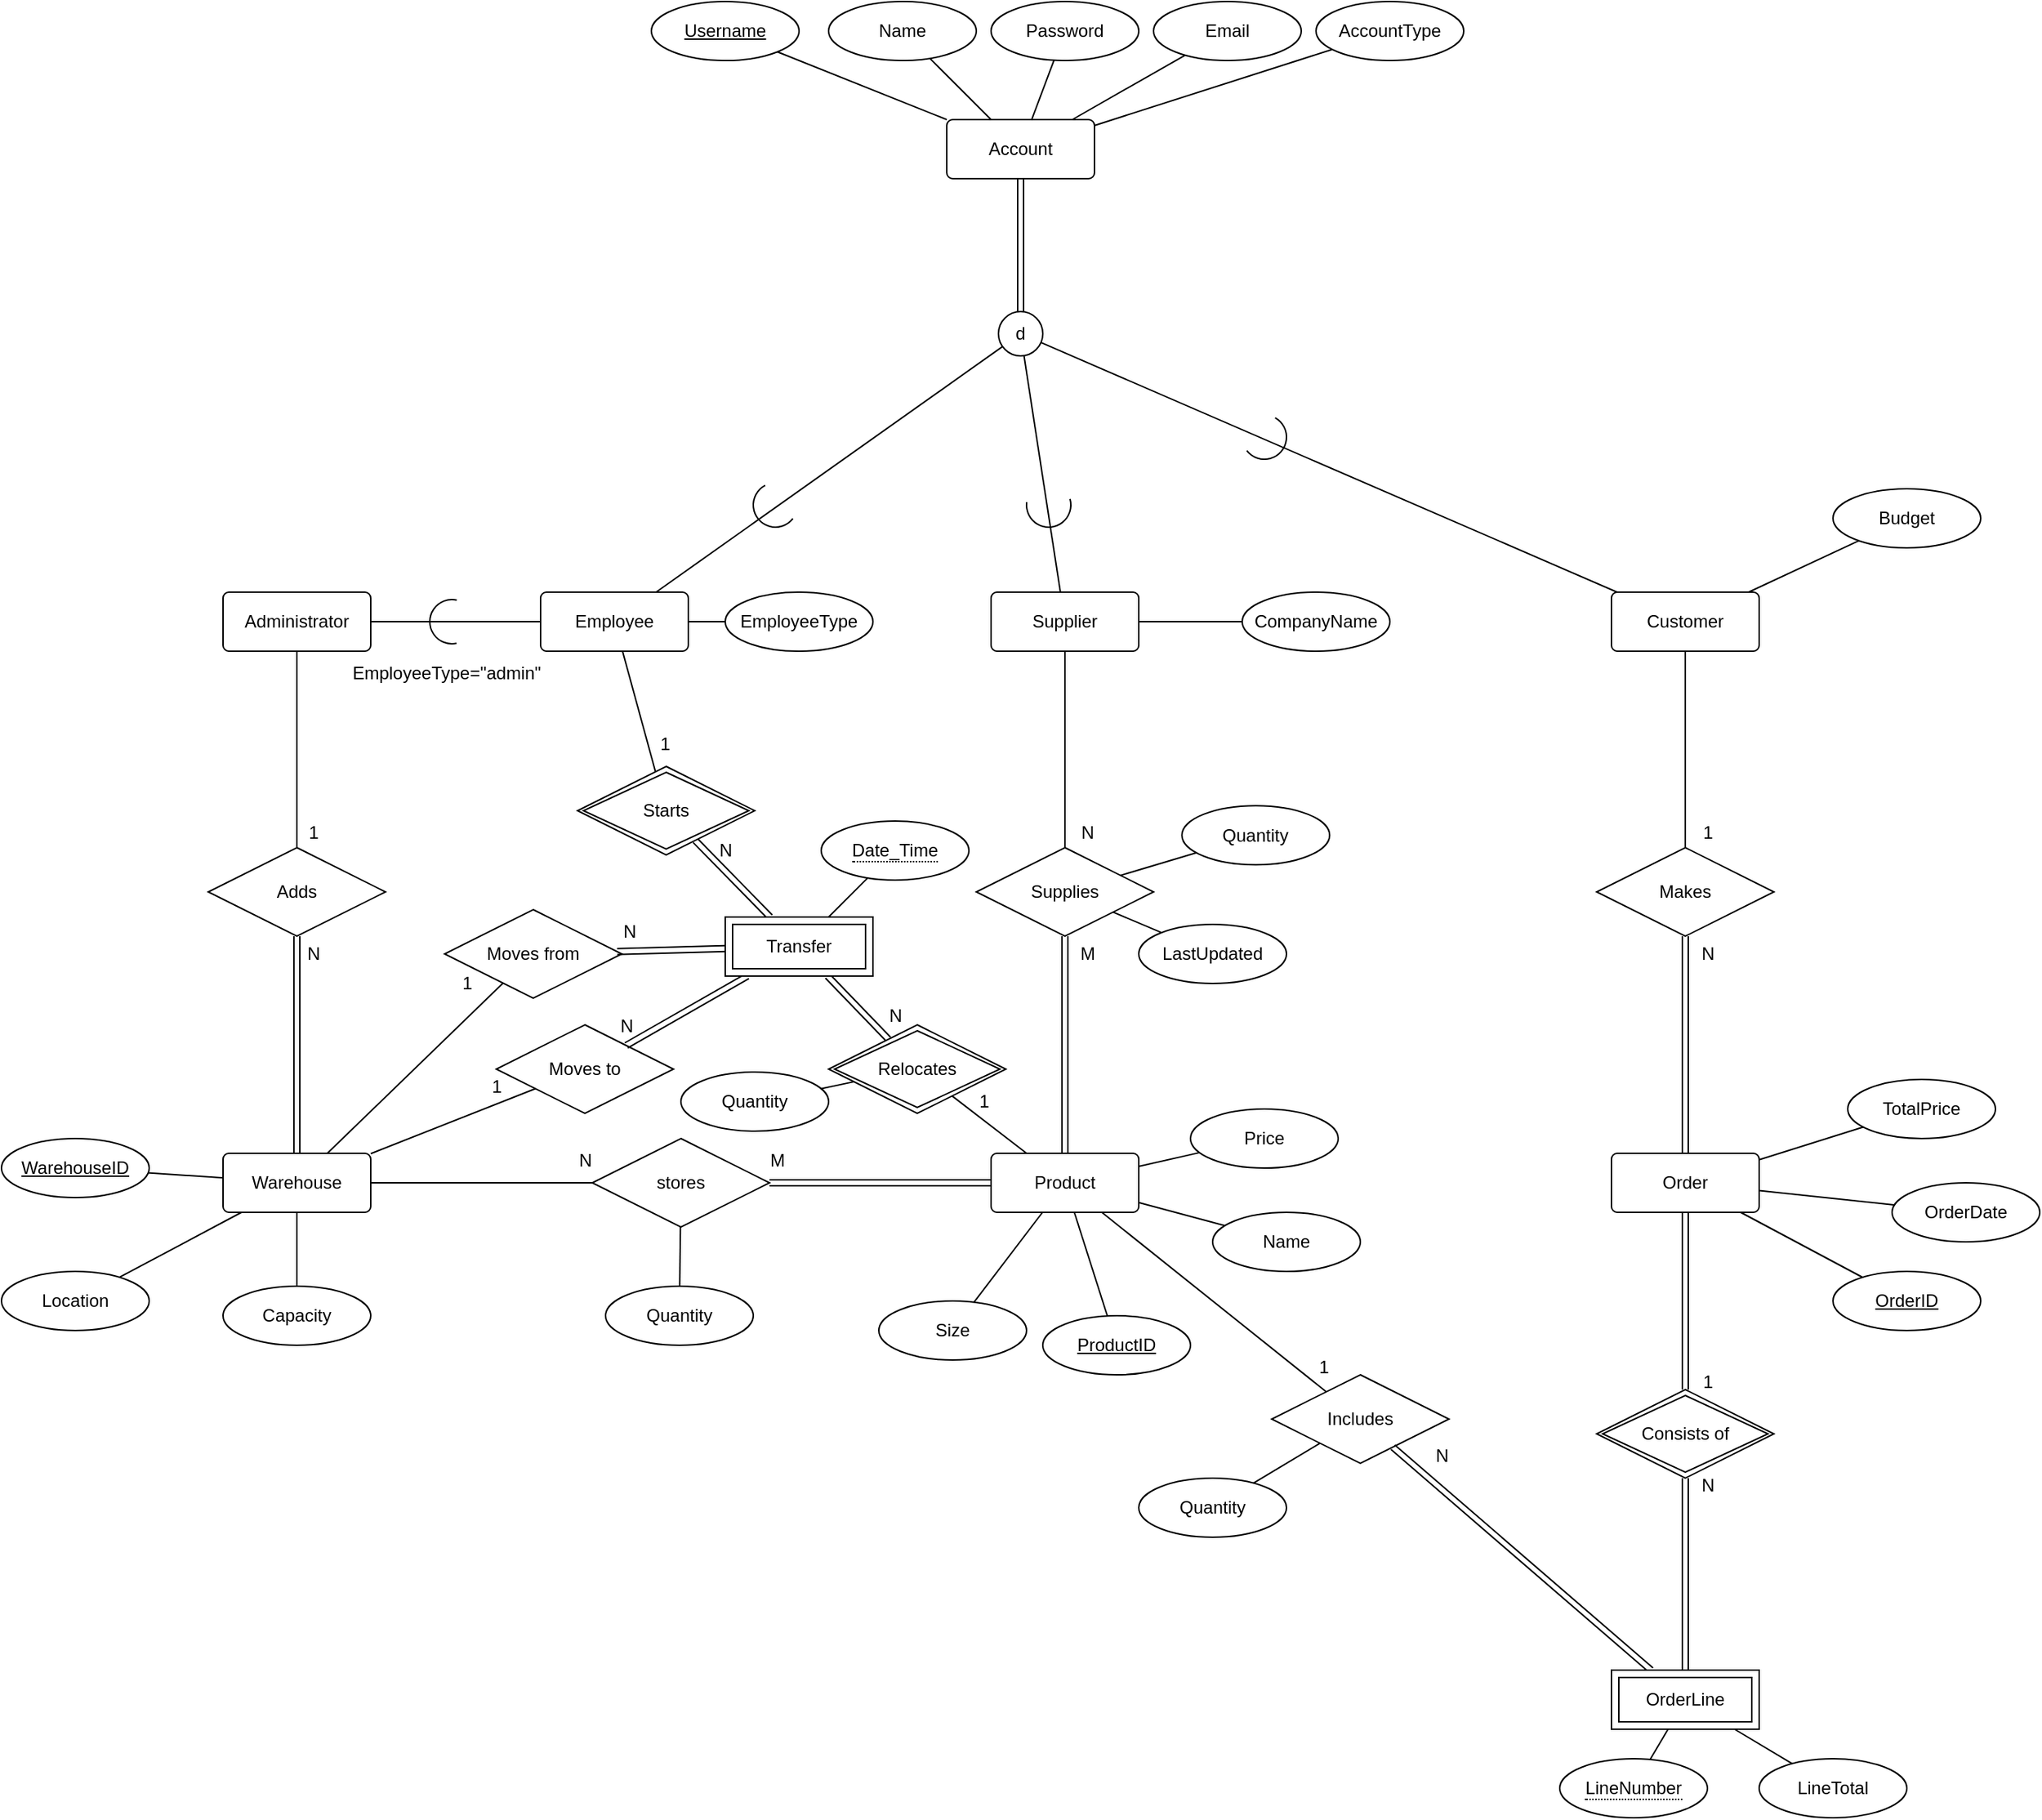 <mxfile version="22.1.3" type="google">
  <diagram id="R2lEEEUBdFMjLlhIrx00" name="Page-1">
    <mxGraphModel grid="1" page="1" gridSize="10" guides="1" tooltips="1" connect="1" arrows="1" fold="1" pageScale="1" pageWidth="850" pageHeight="1100" math="0" shadow="0" extFonts="Permanent Marker^https://fonts.googleapis.com/css?family=Permanent+Marker">
      <root>
        <mxCell id="0" />
        <mxCell id="1" parent="0" />
        <mxCell id="EBscJ2AW3vFYVEZbXSV--1" value="Account" style="rounded=1;arcSize=10;whiteSpace=wrap;html=1;align=center;" vertex="1" parent="1">
          <mxGeometry x="10" y="-80" width="100" height="40" as="geometry" />
        </mxCell>
        <mxCell id="EBscJ2AW3vFYVEZbXSV--3" value="Product" style="rounded=1;arcSize=10;whiteSpace=wrap;html=1;align=center;" vertex="1" parent="1">
          <mxGeometry x="40" y="620" width="100" height="40" as="geometry" />
        </mxCell>
        <mxCell id="EBscJ2AW3vFYVEZbXSV--4" value="Supplier" style="rounded=1;arcSize=10;whiteSpace=wrap;html=1;align=center;" vertex="1" parent="1">
          <mxGeometry x="40" y="240" width="100" height="40" as="geometry" />
        </mxCell>
        <mxCell id="EBscJ2AW3vFYVEZbXSV--5" value="Warehouse" style="rounded=1;arcSize=10;whiteSpace=wrap;html=1;align=center;" vertex="1" parent="1">
          <mxGeometry x="-480" y="620" width="100" height="40" as="geometry" />
        </mxCell>
        <mxCell id="EBscJ2AW3vFYVEZbXSV--6" value="Order" style="rounded=1;arcSize=10;whiteSpace=wrap;html=1;align=center;" vertex="1" parent="1">
          <mxGeometry x="460" y="620" width="100" height="40" as="geometry" />
        </mxCell>
        <mxCell id="KvOZbwkdPJS79Aq6iWJq-5" value="Supplies" style="shape=rhombus;perimeter=rhombusPerimeter;whiteSpace=wrap;html=1;align=center;" vertex="1" parent="1">
          <mxGeometry x="30" y="413" width="120" height="60" as="geometry" />
        </mxCell>
        <mxCell id="KvOZbwkdPJS79Aq6iWJq-7" value="" style="endArrow=none;html=1;rounded=0;" edge="1" parent="1" source="KvOZbwkdPJS79Aq6iWJq-5" target="EBscJ2AW3vFYVEZbXSV--4">
          <mxGeometry width="50" height="50" relative="1" as="geometry">
            <mxPoint x="-370" y="270" as="sourcePoint" />
            <mxPoint x="40" y="260" as="targetPoint" />
          </mxGeometry>
        </mxCell>
        <mxCell id="KvOZbwkdPJS79Aq6iWJq-8" value="stores" style="shape=rhombus;perimeter=rhombusPerimeter;whiteSpace=wrap;html=1;align=center;" vertex="1" parent="1">
          <mxGeometry x="-230" y="610" width="120" height="60" as="geometry" />
        </mxCell>
        <mxCell id="KvOZbwkdPJS79Aq6iWJq-10" value="" style="endArrow=none;html=1;rounded=0;" edge="1" parent="1" source="KvOZbwkdPJS79Aq6iWJq-8" target="EBscJ2AW3vFYVEZbXSV--5">
          <mxGeometry width="50" height="50" relative="1" as="geometry">
            <mxPoint x="-536" y="440" as="sourcePoint" />
            <mxPoint x="-600" y="760" as="targetPoint" />
          </mxGeometry>
        </mxCell>
        <mxCell id="KvOZbwkdPJS79Aq6iWJq-11" value="Employee" style="rounded=1;arcSize=10;whiteSpace=wrap;html=1;align=center;" vertex="1" parent="1">
          <mxGeometry x="-265" y="240" width="100" height="40" as="geometry" />
        </mxCell>
        <mxCell id="KvOZbwkdPJS79Aq6iWJq-19" value="Customer" style="rounded=1;arcSize=10;whiteSpace=wrap;html=1;align=center;" vertex="1" parent="1">
          <mxGeometry x="460" y="240" width="100" height="40" as="geometry" />
        </mxCell>
        <mxCell id="KvOZbwkdPJS79Aq6iWJq-20" value="Makes" style="shape=rhombus;perimeter=rhombusPerimeter;whiteSpace=wrap;html=1;align=center;" vertex="1" parent="1">
          <mxGeometry x="450" y="413" width="120" height="60" as="geometry" />
        </mxCell>
        <mxCell id="KvOZbwkdPJS79Aq6iWJq-22" value="" style="endArrow=none;html=1;rounded=0;" edge="1" parent="1" source="KvOZbwkdPJS79Aq6iWJq-20" target="KvOZbwkdPJS79Aq6iWJq-19">
          <mxGeometry width="50" height="50" relative="1" as="geometry">
            <mxPoint x="50" y="270" as="sourcePoint" />
            <mxPoint x="510" y="280" as="targetPoint" />
          </mxGeometry>
        </mxCell>
        <mxCell id="KvOZbwkdPJS79Aq6iWJq-23" value="Includes" style="shape=rhombus;perimeter=rhombusPerimeter;whiteSpace=wrap;html=1;align=center;" vertex="1" parent="1">
          <mxGeometry x="230" y="770" width="120" height="60" as="geometry" />
        </mxCell>
        <mxCell id="KvOZbwkdPJS79Aq6iWJq-24" value="" style="endArrow=none;html=1;rounded=0;" edge="1" parent="1" source="EBscJ2AW3vFYVEZbXSV--3" target="KvOZbwkdPJS79Aq6iWJq-23">
          <mxGeometry width="50" height="50" relative="1" as="geometry">
            <mxPoint x="150" y="640" as="sourcePoint" />
            <mxPoint x="90" y="767" as="targetPoint" />
          </mxGeometry>
        </mxCell>
        <mxCell id="KvOZbwkdPJS79Aq6iWJq-31" value="Adds" style="shape=rhombus;perimeter=rhombusPerimeter;whiteSpace=wrap;html=1;align=center;" vertex="1" parent="1">
          <mxGeometry x="-490" y="413" width="120" height="60" as="geometry" />
        </mxCell>
        <mxCell id="KvOZbwkdPJS79Aq6iWJq-33" value="" style="endArrow=none;html=1;rounded=0;" edge="1" parent="1" source="KvOZbwkdPJS79Aq6iWJq-31" target="VNYMSGWV-zVmcTVDoXyZ-1">
          <mxGeometry width="50" height="50" relative="1" as="geometry">
            <mxPoint x="-875" y="270" as="sourcePoint" />
            <mxPoint x="-430" y="290" as="targetPoint" />
          </mxGeometry>
        </mxCell>
        <mxCell id="KvOZbwkdPJS79Aq6iWJq-39" value="d" style="ellipse;whiteSpace=wrap;html=1;aspect=fixed;" vertex="1" parent="1">
          <mxGeometry x="45" y="50" width="30" height="30" as="geometry" />
        </mxCell>
        <mxCell id="KvOZbwkdPJS79Aq6iWJq-42" value="" style="endArrow=none;html=1;rounded=0;" edge="1" parent="1" source="KvOZbwkdPJS79Aq6iWJq-11" target="KvOZbwkdPJS79Aq6iWJq-39">
          <mxGeometry width="50" height="50" relative="1" as="geometry">
            <mxPoint x="-370" y="250" as="sourcePoint" />
            <mxPoint x="56" y="81" as="targetPoint" />
          </mxGeometry>
        </mxCell>
        <mxCell id="KvOZbwkdPJS79Aq6iWJq-43" value="" style="endArrow=none;html=1;rounded=0;" edge="1" parent="1" source="EBscJ2AW3vFYVEZbXSV--4" target="KvOZbwkdPJS79Aq6iWJq-39">
          <mxGeometry width="50" height="50" relative="1" as="geometry">
            <mxPoint x="-360" y="260" as="sourcePoint" />
            <mxPoint x="66" y="91" as="targetPoint" />
          </mxGeometry>
        </mxCell>
        <mxCell id="KvOZbwkdPJS79Aq6iWJq-44" value="" style="endArrow=none;html=1;rounded=0;" edge="1" parent="1" source="KvOZbwkdPJS79Aq6iWJq-19" target="KvOZbwkdPJS79Aq6iWJq-39">
          <mxGeometry width="50" height="50" relative="1" as="geometry">
            <mxPoint x="-350" y="270" as="sourcePoint" />
            <mxPoint x="76" y="101" as="targetPoint" />
          </mxGeometry>
        </mxCell>
        <mxCell id="KvOZbwkdPJS79Aq6iWJq-46" value="" style="shape=link;html=1;rounded=0;" edge="1" parent="1" source="KvOZbwkdPJS79Aq6iWJq-39" target="EBscJ2AW3vFYVEZbXSV--1">
          <mxGeometry relative="1" as="geometry">
            <mxPoint x="-60" y="330" as="sourcePoint" />
            <mxPoint x="100" y="330" as="targetPoint" />
          </mxGeometry>
        </mxCell>
        <mxCell id="KvOZbwkdPJS79Aq6iWJq-48" value="" style="shape=link;html=1;rounded=0;" edge="1" parent="1" source="EBscJ2AW3vFYVEZbXSV--6" target="KvOZbwkdPJS79Aq6iWJq-20">
          <mxGeometry relative="1" as="geometry">
            <mxPoint x="660" y="580" as="sourcePoint" />
            <mxPoint x="660" y="490" as="targetPoint" />
          </mxGeometry>
        </mxCell>
        <mxCell id="KvOZbwkdPJS79Aq6iWJq-49" value="" style="shape=link;html=1;rounded=0;" edge="1" parent="1" source="KvOZbwkdPJS79Aq6iWJq-109" target="KvOZbwkdPJS79Aq6iWJq-108">
          <mxGeometry relative="1" as="geometry">
            <mxPoint x="510" y="840" as="sourcePoint" />
            <mxPoint x="510" y="960" as="targetPoint" />
          </mxGeometry>
        </mxCell>
        <mxCell id="KvOZbwkdPJS79Aq6iWJq-50" value="" style="shape=link;html=1;rounded=0;" edge="1" parent="1" source="EBscJ2AW3vFYVEZbXSV--6" target="KvOZbwkdPJS79Aq6iWJq-109">
          <mxGeometry relative="1" as="geometry">
            <mxPoint x="360" y="480" as="sourcePoint" />
            <mxPoint x="510" y="780" as="targetPoint" />
          </mxGeometry>
        </mxCell>
        <mxCell id="KvOZbwkdPJS79Aq6iWJq-51" value="" style="shape=link;html=1;rounded=0;" edge="1" parent="1" source="KvOZbwkdPJS79Aq6iWJq-108" target="KvOZbwkdPJS79Aq6iWJq-23">
          <mxGeometry relative="1" as="geometry">
            <mxPoint x="485.556" y="960" as="sourcePoint" />
            <mxPoint x="270" y="600" as="targetPoint" />
          </mxGeometry>
        </mxCell>
        <mxCell id="KvOZbwkdPJS79Aq6iWJq-52" value="" style="shape=link;html=1;rounded=0;" edge="1" parent="1" source="KvOZbwkdPJS79Aq6iWJq-5" target="EBscJ2AW3vFYVEZbXSV--3">
          <mxGeometry relative="1" as="geometry">
            <mxPoint x="380" y="500" as="sourcePoint" />
            <mxPoint x="534" y="990" as="targetPoint" />
          </mxGeometry>
        </mxCell>
        <mxCell id="KvOZbwkdPJS79Aq6iWJq-53" value="" style="shape=link;html=1;rounded=0;" edge="1" parent="1" source="EBscJ2AW3vFYVEZbXSV--3" target="KvOZbwkdPJS79Aq6iWJq-8">
          <mxGeometry relative="1" as="geometry">
            <mxPoint x="390" y="510" as="sourcePoint" />
            <mxPoint x="544" y="1000" as="targetPoint" />
          </mxGeometry>
        </mxCell>
        <mxCell id="KvOZbwkdPJS79Aq6iWJq-54" value="" style="shape=link;html=1;rounded=0;" edge="1" parent="1" source="KvOZbwkdPJS79Aq6iWJq-31" target="EBscJ2AW3vFYVEZbXSV--5">
          <mxGeometry relative="1" as="geometry">
            <mxPoint x="400" y="520" as="sourcePoint" />
            <mxPoint x="554" y="1010" as="targetPoint" />
          </mxGeometry>
        </mxCell>
        <mxCell id="KvOZbwkdPJS79Aq6iWJq-55" value="1" style="text;html=1;align=center;verticalAlign=middle;resizable=0;points=[];autosize=1;strokeColor=none;fillColor=none;rotation=0;" vertex="1" parent="1">
          <mxGeometry x="-434" y="388" width="30" height="30" as="geometry" />
        </mxCell>
        <mxCell id="KvOZbwkdPJS79Aq6iWJq-56" value="N" style="text;html=1;align=center;verticalAlign=middle;resizable=0;points=[];autosize=1;strokeColor=none;fillColor=none;" vertex="1" parent="1">
          <mxGeometry x="-434" y="470" width="30" height="30" as="geometry" />
        </mxCell>
        <mxCell id="KvOZbwkdPJS79Aq6iWJq-57" value="M" style="text;html=1;align=center;verticalAlign=middle;resizable=0;points=[];autosize=1;strokeColor=none;fillColor=none;" vertex="1" parent="1">
          <mxGeometry x="-120" y="610" width="30" height="30" as="geometry" />
        </mxCell>
        <mxCell id="KvOZbwkdPJS79Aq6iWJq-58" value="N" style="text;html=1;align=center;verticalAlign=middle;resizable=0;points=[];autosize=1;strokeColor=none;fillColor=none;" vertex="1" parent="1">
          <mxGeometry x="-250" y="610" width="30" height="30" as="geometry" />
        </mxCell>
        <mxCell id="KvOZbwkdPJS79Aq6iWJq-61" value="N" style="text;html=1;align=center;verticalAlign=middle;resizable=0;points=[];autosize=1;strokeColor=none;fillColor=none;" vertex="1" parent="1">
          <mxGeometry x="90" y="388" width="30" height="30" as="geometry" />
        </mxCell>
        <mxCell id="KvOZbwkdPJS79Aq6iWJq-62" value="M" style="text;html=1;align=center;verticalAlign=middle;resizable=0;points=[];autosize=1;strokeColor=none;fillColor=none;" vertex="1" parent="1">
          <mxGeometry x="90" y="470" width="30" height="30" as="geometry" />
        </mxCell>
        <mxCell id="KvOZbwkdPJS79Aq6iWJq-63" value="1" style="text;html=1;align=center;verticalAlign=middle;resizable=0;points=[];autosize=1;strokeColor=none;fillColor=none;" vertex="1" parent="1">
          <mxGeometry x="250" y="750" width="30" height="30" as="geometry" />
        </mxCell>
        <mxCell id="KvOZbwkdPJS79Aq6iWJq-64" value="N" style="text;html=1;align=center;verticalAlign=middle;resizable=0;points=[];autosize=1;strokeColor=none;fillColor=none;" vertex="1" parent="1">
          <mxGeometry x="330" y="810" width="30" height="30" as="geometry" />
        </mxCell>
        <mxCell id="KvOZbwkdPJS79Aq6iWJq-65" value="1" style="text;html=1;align=center;verticalAlign=middle;resizable=0;points=[];autosize=1;strokeColor=none;fillColor=none;" vertex="1" parent="1">
          <mxGeometry x="510" y="760" width="30" height="30" as="geometry" />
        </mxCell>
        <mxCell id="KvOZbwkdPJS79Aq6iWJq-66" value="N" style="text;html=1;align=center;verticalAlign=middle;resizable=0;points=[];autosize=1;strokeColor=none;fillColor=none;" vertex="1" parent="1">
          <mxGeometry x="510" y="830" width="30" height="30" as="geometry" />
        </mxCell>
        <mxCell id="KvOZbwkdPJS79Aq6iWJq-67" value="1" style="text;html=1;align=center;verticalAlign=middle;resizable=0;points=[];autosize=1;strokeColor=none;fillColor=none;" vertex="1" parent="1">
          <mxGeometry x="510" y="388" width="30" height="30" as="geometry" />
        </mxCell>
        <mxCell id="KvOZbwkdPJS79Aq6iWJq-68" value="N" style="text;html=1;align=center;verticalAlign=middle;resizable=0;points=[];autosize=1;strokeColor=none;fillColor=none;" vertex="1" parent="1">
          <mxGeometry x="510" y="470" width="30" height="30" as="geometry" />
        </mxCell>
        <mxCell id="KvOZbwkdPJS79Aq6iWJq-69" value="Username" style="ellipse;whiteSpace=wrap;html=1;align=center;fontStyle=4;" vertex="1" parent="1">
          <mxGeometry x="-190" y="-160" width="100" height="40" as="geometry" />
        </mxCell>
        <mxCell id="KvOZbwkdPJS79Aq6iWJq-70" value="Name" style="ellipse;whiteSpace=wrap;html=1;align=center;" vertex="1" parent="1">
          <mxGeometry x="-70" y="-160" width="100" height="40" as="geometry" />
        </mxCell>
        <mxCell id="KvOZbwkdPJS79Aq6iWJq-71" value="Password" style="ellipse;whiteSpace=wrap;html=1;align=center;" vertex="1" parent="1">
          <mxGeometry x="40" y="-160" width="100" height="40" as="geometry" />
        </mxCell>
        <mxCell id="KvOZbwkdPJS79Aq6iWJq-72" value="Email" style="ellipse;whiteSpace=wrap;html=1;align=center;" vertex="1" parent="1">
          <mxGeometry x="150" y="-160" width="100" height="40" as="geometry" />
        </mxCell>
        <mxCell id="KvOZbwkdPJS79Aq6iWJq-73" value="" style="endArrow=none;html=1;rounded=0;" edge="1" parent="1" source="KvOZbwkdPJS79Aq6iWJq-69" target="EBscJ2AW3vFYVEZbXSV--1">
          <mxGeometry width="50" height="50" relative="1" as="geometry">
            <mxPoint x="-80" y="380" as="sourcePoint" />
            <mxPoint x="-30" y="330" as="targetPoint" />
          </mxGeometry>
        </mxCell>
        <mxCell id="KvOZbwkdPJS79Aq6iWJq-74" value="" style="endArrow=none;html=1;rounded=0;" edge="1" parent="1" source="KvOZbwkdPJS79Aq6iWJq-70" target="EBscJ2AW3vFYVEZbXSV--1">
          <mxGeometry width="50" height="50" relative="1" as="geometry">
            <mxPoint x="-65" y="-115" as="sourcePoint" />
            <mxPoint x="28" y="-70" as="targetPoint" />
          </mxGeometry>
        </mxCell>
        <mxCell id="KvOZbwkdPJS79Aq6iWJq-75" value="" style="endArrow=none;html=1;rounded=0;" edge="1" parent="1" source="KvOZbwkdPJS79Aq6iWJq-71" target="EBscJ2AW3vFYVEZbXSV--1">
          <mxGeometry width="50" height="50" relative="1" as="geometry">
            <mxPoint x="-55" y="-105" as="sourcePoint" />
            <mxPoint x="38" y="-60" as="targetPoint" />
          </mxGeometry>
        </mxCell>
        <mxCell id="KvOZbwkdPJS79Aq6iWJq-76" value="" style="endArrow=none;html=1;rounded=0;" edge="1" parent="1" source="KvOZbwkdPJS79Aq6iWJq-72" target="EBscJ2AW3vFYVEZbXSV--1">
          <mxGeometry width="50" height="50" relative="1" as="geometry">
            <mxPoint x="-45" y="-95" as="sourcePoint" />
            <mxPoint x="48" y="-50" as="targetPoint" />
          </mxGeometry>
        </mxCell>
        <mxCell id="KvOZbwkdPJS79Aq6iWJq-77" value="AccountType" style="ellipse;whiteSpace=wrap;html=1;align=center;" vertex="1" parent="1">
          <mxGeometry x="260" y="-160" width="100" height="40" as="geometry" />
        </mxCell>
        <mxCell id="KvOZbwkdPJS79Aq6iWJq-78" value="" style="endArrow=none;html=1;rounded=0;" edge="1" parent="1" source="KvOZbwkdPJS79Aq6iWJq-77" target="EBscJ2AW3vFYVEZbXSV--1">
          <mxGeometry width="50" height="50" relative="1" as="geometry">
            <mxPoint x="80" y="-95" as="sourcePoint" />
            <mxPoint x="232" y="-80" as="targetPoint" />
          </mxGeometry>
        </mxCell>
        <mxCell id="KvOZbwkdPJS79Aq6iWJq-79" value="Budget" style="ellipse;whiteSpace=wrap;html=1;align=center;" vertex="1" parent="1">
          <mxGeometry x="610" y="170" width="100" height="40" as="geometry" />
        </mxCell>
        <mxCell id="KvOZbwkdPJS79Aq6iWJq-80" value="" style="endArrow=none;html=1;rounded=0;" edge="1" parent="1" source="KvOZbwkdPJS79Aq6iWJq-79" target="KvOZbwkdPJS79Aq6iWJq-19">
          <mxGeometry width="50" height="50" relative="1" as="geometry">
            <mxPoint x="520" y="205" as="sourcePoint" />
            <mxPoint x="550" y="224" as="targetPoint" />
          </mxGeometry>
        </mxCell>
        <mxCell id="KvOZbwkdPJS79Aq6iWJq-81" value="CompanyName" style="ellipse;whiteSpace=wrap;html=1;align=center;" vertex="1" parent="1">
          <mxGeometry x="210" y="240" width="100" height="40" as="geometry" />
        </mxCell>
        <mxCell id="KvOZbwkdPJS79Aq6iWJq-82" value="" style="endArrow=none;html=1;rounded=0;" edge="1" parent="1" source="KvOZbwkdPJS79Aq6iWJq-81" target="EBscJ2AW3vFYVEZbXSV--4">
          <mxGeometry width="50" height="50" relative="1" as="geometry">
            <mxPoint x="140" y="305" as="sourcePoint" />
            <mxPoint x="166" y="340" as="targetPoint" />
          </mxGeometry>
        </mxCell>
        <mxCell id="KvOZbwkdPJS79Aq6iWJq-83" value="EmployeeType" style="ellipse;whiteSpace=wrap;html=1;align=center;" vertex="1" parent="1">
          <mxGeometry x="-140" y="240" width="100" height="40" as="geometry" />
        </mxCell>
        <mxCell id="KvOZbwkdPJS79Aq6iWJq-84" value="" style="endArrow=none;html=1;rounded=0;" edge="1" parent="1" source="KvOZbwkdPJS79Aq6iWJq-83" target="KvOZbwkdPJS79Aq6iWJq-11">
          <mxGeometry width="50" height="50" relative="1" as="geometry">
            <mxPoint x="220" y="270" as="sourcePoint" />
            <mxPoint x="150" y="270" as="targetPoint" />
          </mxGeometry>
        </mxCell>
        <mxCell id="KvOZbwkdPJS79Aq6iWJq-90" value="Location" style="ellipse;whiteSpace=wrap;html=1;align=center;" vertex="1" parent="1">
          <mxGeometry x="-630" y="700" width="100" height="40" as="geometry" />
        </mxCell>
        <mxCell id="KvOZbwkdPJS79Aq6iWJq-93" value="Capacity" style="ellipse;whiteSpace=wrap;html=1;align=center;" vertex="1" parent="1">
          <mxGeometry x="-480" y="710" width="100" height="40" as="geometry" />
        </mxCell>
        <mxCell id="KvOZbwkdPJS79Aq6iWJq-94" value="WarehouseID" style="ellipse;whiteSpace=wrap;html=1;align=center;fontStyle=4;" vertex="1" parent="1">
          <mxGeometry x="-630" y="610" width="100" height="40" as="geometry" />
        </mxCell>
        <mxCell id="KvOZbwkdPJS79Aq6iWJq-95" value="" style="endArrow=none;html=1;rounded=0;" edge="1" parent="1" source="KvOZbwkdPJS79Aq6iWJq-94" target="EBscJ2AW3vFYVEZbXSV--5">
          <mxGeometry width="50" height="50" relative="1" as="geometry">
            <mxPoint x="-180" y="550" as="sourcePoint" />
            <mxPoint x="-130" y="500" as="targetPoint" />
          </mxGeometry>
        </mxCell>
        <mxCell id="KvOZbwkdPJS79Aq6iWJq-96" value="" style="endArrow=none;html=1;rounded=0;" edge="1" parent="1" source="KvOZbwkdPJS79Aq6iWJq-90" target="EBscJ2AW3vFYVEZbXSV--5">
          <mxGeometry width="50" height="50" relative="1" as="geometry">
            <mxPoint x="-521" y="643" as="sourcePoint" />
            <mxPoint x="-470" y="647" as="targetPoint" />
          </mxGeometry>
        </mxCell>
        <mxCell id="KvOZbwkdPJS79Aq6iWJq-97" value="" style="endArrow=none;html=1;rounded=0;" edge="1" parent="1" source="KvOZbwkdPJS79Aq6iWJq-93" target="EBscJ2AW3vFYVEZbXSV--5">
          <mxGeometry width="50" height="50" relative="1" as="geometry">
            <mxPoint x="-540" y="714" as="sourcePoint" />
            <mxPoint x="-457" y="670" as="targetPoint" />
          </mxGeometry>
        </mxCell>
        <mxCell id="KvOZbwkdPJS79Aq6iWJq-98" value="Quantity" style="ellipse;whiteSpace=wrap;html=1;align=center;" vertex="1" parent="1">
          <mxGeometry x="-221" y="710" width="100" height="40" as="geometry" />
        </mxCell>
        <mxCell id="KvOZbwkdPJS79Aq6iWJq-99" value="ProductID" style="ellipse;whiteSpace=wrap;html=1;align=center;fontStyle=4;" vertex="1" parent="1">
          <mxGeometry x="75" y="730" width="100" height="40" as="geometry" />
        </mxCell>
        <mxCell id="KvOZbwkdPJS79Aq6iWJq-100" value="Price" style="ellipse;whiteSpace=wrap;html=1;align=center;" vertex="1" parent="1">
          <mxGeometry x="175" y="590" width="100" height="40" as="geometry" />
        </mxCell>
        <mxCell id="KvOZbwkdPJS79Aq6iWJq-101" value="Name" style="ellipse;whiteSpace=wrap;html=1;align=center;" vertex="1" parent="1">
          <mxGeometry x="190" y="660" width="100" height="40" as="geometry" />
        </mxCell>
        <mxCell id="KvOZbwkdPJS79Aq6iWJq-102" value="Size" style="ellipse;whiteSpace=wrap;html=1;align=center;" vertex="1" parent="1">
          <mxGeometry x="-36" y="720" width="100" height="40" as="geometry" />
        </mxCell>
        <mxCell id="KvOZbwkdPJS79Aq6iWJq-103" value="" style="endArrow=none;html=1;rounded=0;" edge="1" parent="1" source="KvOZbwkdPJS79Aq6iWJq-98" target="KvOZbwkdPJS79Aq6iWJq-8">
          <mxGeometry width="50" height="50" relative="1" as="geometry">
            <mxPoint x="-180" y="640" as="sourcePoint" />
            <mxPoint x="-130" y="590" as="targetPoint" />
          </mxGeometry>
        </mxCell>
        <mxCell id="KvOZbwkdPJS79Aq6iWJq-104" value="" style="endArrow=none;html=1;rounded=0;" edge="1" parent="1" source="KvOZbwkdPJS79Aq6iWJq-102" target="EBscJ2AW3vFYVEZbXSV--3">
          <mxGeometry width="50" height="50" relative="1" as="geometry">
            <mxPoint x="11" y="694" as="sourcePoint" />
            <mxPoint x="60" y="670" as="targetPoint" />
          </mxGeometry>
        </mxCell>
        <mxCell id="KvOZbwkdPJS79Aq6iWJq-105" value="" style="endArrow=none;html=1;rounded=0;" edge="1" parent="1" source="KvOZbwkdPJS79Aq6iWJq-99" target="EBscJ2AW3vFYVEZbXSV--3">
          <mxGeometry width="50" height="50" relative="1" as="geometry">
            <mxPoint x="33" y="751" as="sourcePoint" />
            <mxPoint x="87" y="670" as="targetPoint" />
          </mxGeometry>
        </mxCell>
        <mxCell id="KvOZbwkdPJS79Aq6iWJq-106" value="" style="endArrow=none;html=1;rounded=0;" edge="1" parent="1" source="KvOZbwkdPJS79Aq6iWJq-101" target="EBscJ2AW3vFYVEZbXSV--3">
          <mxGeometry width="50" height="50" relative="1" as="geometry">
            <mxPoint x="129" y="740" as="sourcePoint" />
            <mxPoint x="106" y="670" as="targetPoint" />
          </mxGeometry>
        </mxCell>
        <mxCell id="KvOZbwkdPJS79Aq6iWJq-107" value="" style="endArrow=none;html=1;rounded=0;" edge="1" parent="1" source="KvOZbwkdPJS79Aq6iWJq-100" target="EBscJ2AW3vFYVEZbXSV--3">
          <mxGeometry width="50" height="50" relative="1" as="geometry">
            <mxPoint x="208" y="679" as="sourcePoint" />
            <mxPoint x="150" y="663" as="targetPoint" />
          </mxGeometry>
        </mxCell>
        <mxCell id="KvOZbwkdPJS79Aq6iWJq-108" value="OrderLine" style="shape=ext;margin=3;double=1;whiteSpace=wrap;html=1;align=center;" vertex="1" parent="1">
          <mxGeometry x="460" y="970" width="100" height="40" as="geometry" />
        </mxCell>
        <mxCell id="KvOZbwkdPJS79Aq6iWJq-109" value="Consists of" style="shape=rhombus;double=1;perimeter=rhombusPerimeter;whiteSpace=wrap;html=1;align=center;" vertex="1" parent="1">
          <mxGeometry x="450" y="780" width="120" height="60" as="geometry" />
        </mxCell>
        <mxCell id="KvOZbwkdPJS79Aq6iWJq-110" value="&lt;span style=&quot;border-bottom: 1px dotted&quot;&gt;LineNumber&lt;/span&gt;" style="ellipse;whiteSpace=wrap;html=1;align=center;" vertex="1" parent="1">
          <mxGeometry x="425" y="1030" width="100" height="40" as="geometry" />
        </mxCell>
        <mxCell id="KvOZbwkdPJS79Aq6iWJq-111" value="" style="endArrow=none;html=1;rounded=0;" edge="1" parent="1" source="KvOZbwkdPJS79Aq6iWJq-110" target="KvOZbwkdPJS79Aq6iWJq-108">
          <mxGeometry width="50" height="50" relative="1" as="geometry">
            <mxPoint x="125" y="670" as="sourcePoint" />
            <mxPoint x="277" y="792" as="targetPoint" />
          </mxGeometry>
        </mxCell>
        <mxCell id="KvOZbwkdPJS79Aq6iWJq-112" value="LineTotal" style="ellipse;whiteSpace=wrap;html=1;align=center;" vertex="1" parent="1">
          <mxGeometry x="560" y="1030" width="100" height="40" as="geometry" />
        </mxCell>
        <mxCell id="KvOZbwkdPJS79Aq6iWJq-113" value="" style="endArrow=none;html=1;rounded=0;" edge="1" parent="1" source="KvOZbwkdPJS79Aq6iWJq-112" target="KvOZbwkdPJS79Aq6iWJq-108">
          <mxGeometry width="50" height="50" relative="1" as="geometry">
            <mxPoint x="591" y="1024" as="sourcePoint" />
            <mxPoint x="657" y="990" as="targetPoint" />
          </mxGeometry>
        </mxCell>
        <mxCell id="KvOZbwkdPJS79Aq6iWJq-118" value="Quantity" style="ellipse;whiteSpace=wrap;html=1;align=center;" vertex="1" parent="1">
          <mxGeometry x="140" y="840" width="100" height="40" as="geometry" />
        </mxCell>
        <mxCell id="KvOZbwkdPJS79Aq6iWJq-119" value="" style="endArrow=none;html=1;rounded=0;" edge="1" parent="1" source="KvOZbwkdPJS79Aq6iWJq-23" target="KvOZbwkdPJS79Aq6iWJq-118">
          <mxGeometry width="50" height="50" relative="1" as="geometry">
            <mxPoint x="120" y="790" as="sourcePoint" />
            <mxPoint x="170" y="740" as="targetPoint" />
          </mxGeometry>
        </mxCell>
        <mxCell id="KvOZbwkdPJS79Aq6iWJq-120" value="OrderID" style="ellipse;whiteSpace=wrap;html=1;align=center;fontStyle=4;" vertex="1" parent="1">
          <mxGeometry x="610" y="700" width="100" height="40" as="geometry" />
        </mxCell>
        <mxCell id="KvOZbwkdPJS79Aq6iWJq-121" value="" style="endArrow=none;html=1;rounded=0;" edge="1" parent="1" source="KvOZbwkdPJS79Aq6iWJq-120" target="EBscJ2AW3vFYVEZbXSV--6">
          <mxGeometry width="50" height="50" relative="1" as="geometry">
            <mxPoint x="568" y="771" as="sourcePoint" />
            <mxPoint x="631" y="680" as="targetPoint" />
          </mxGeometry>
        </mxCell>
        <mxCell id="KvOZbwkdPJS79Aq6iWJq-122" value="OrderDate" style="ellipse;whiteSpace=wrap;html=1;align=center;" vertex="1" parent="1">
          <mxGeometry x="650" y="640" width="100" height="40" as="geometry" />
        </mxCell>
        <mxCell id="KvOZbwkdPJS79Aq6iWJq-123" value="" style="endArrow=none;html=1;rounded=0;" edge="1" parent="1" source="KvOZbwkdPJS79Aq6iWJq-122" target="EBscJ2AW3vFYVEZbXSV--6">
          <mxGeometry width="50" height="50" relative="1" as="geometry">
            <mxPoint x="629" y="727" as="sourcePoint" />
            <mxPoint x="640" y="640" as="targetPoint" />
          </mxGeometry>
        </mxCell>
        <mxCell id="KvOZbwkdPJS79Aq6iWJq-124" value="TotalPrice" style="ellipse;whiteSpace=wrap;html=1;align=center;" vertex="1" parent="1">
          <mxGeometry x="620" y="570" width="100" height="40" as="geometry" />
        </mxCell>
        <mxCell id="KvOZbwkdPJS79Aq6iWJq-125" value="" style="endArrow=none;html=1;rounded=0;" edge="1" parent="1" source="KvOZbwkdPJS79Aq6iWJq-124" target="EBscJ2AW3vFYVEZbXSV--6">
          <mxGeometry width="50" height="50" relative="1" as="geometry">
            <mxPoint x="599" y="637" as="sourcePoint" />
            <mxPoint x="610" y="550" as="targetPoint" />
          </mxGeometry>
        </mxCell>
        <mxCell id="VNYMSGWV-zVmcTVDoXyZ-1" value="Administrator" style="rounded=1;arcSize=10;whiteSpace=wrap;html=1;align=center;" vertex="1" parent="1">
          <mxGeometry x="-480" y="240" width="100" height="40" as="geometry" />
        </mxCell>
        <mxCell id="VNYMSGWV-zVmcTVDoXyZ-2" value="" style="endArrow=none;html=1;rounded=0;" edge="1" parent="1" source="VNYMSGWV-zVmcTVDoXyZ-1" target="KvOZbwkdPJS79Aq6iWJq-11">
          <mxGeometry width="50" height="50" relative="1" as="geometry">
            <mxPoint x="-40" y="550" as="sourcePoint" />
            <mxPoint x="10" y="500" as="targetPoint" />
          </mxGeometry>
        </mxCell>
        <mxCell id="VNYMSGWV-zVmcTVDoXyZ-5" value="EmployeeType=&quot;admin&quot;" style="text;html=1;align=center;verticalAlign=middle;resizable=0;points=[];autosize=1;strokeColor=none;fillColor=none;" vertex="1" parent="1">
          <mxGeometry x="-404" y="280" width="150" height="30" as="geometry" />
        </mxCell>
        <mxCell id="VNYMSGWV-zVmcTVDoXyZ-6" value="" style="verticalLabelPosition=bottom;verticalAlign=top;html=1;shape=mxgraph.basic.arc;startAngle=0.3;endAngle=0.868;rotation=60;" vertex="1" parent="1">
          <mxGeometry x="-340" y="245" width="30" height="30" as="geometry" />
        </mxCell>
        <mxCell id="VNYMSGWV-zVmcTVDoXyZ-8" value="" style="verticalLabelPosition=bottom;verticalAlign=top;html=1;shape=mxgraph.basic.arc;startAngle=0.3;endAngle=0.868;rotation=20;" vertex="1" parent="1">
          <mxGeometry x="-121" y="166" width="30" height="30" as="geometry" />
        </mxCell>
        <mxCell id="VNYMSGWV-zVmcTVDoXyZ-9" value="" style="verticalLabelPosition=bottom;verticalAlign=top;html=1;shape=mxgraph.basic.arc;startAngle=0.345;endAngle=0.909;rotation=-50;" vertex="1" parent="1">
          <mxGeometry x="64" y="166" width="30" height="30" as="geometry" />
        </mxCell>
        <mxCell id="VNYMSGWV-zVmcTVDoXyZ-10" value="" style="verticalLabelPosition=bottom;verticalAlign=top;html=1;shape=mxgraph.basic.arc;startAngle=0.345;endAngle=0.909;rotation=-95;" vertex="1" parent="1">
          <mxGeometry x="210" y="120" width="30" height="30" as="geometry" />
        </mxCell>
        <mxCell id="VNYMSGWV-zVmcTVDoXyZ-14" value="" style="endArrow=none;html=1;rounded=0;" edge="1" parent="1" source="VNYMSGWV-zVmcTVDoXyZ-39" target="KvOZbwkdPJS79Aq6iWJq-11">
          <mxGeometry width="50" height="50" relative="1" as="geometry">
            <mxPoint x="-188.034" y="361.517" as="sourcePoint" />
            <mxPoint x="-300" y="370" as="targetPoint" />
          </mxGeometry>
        </mxCell>
        <mxCell id="VNYMSGWV-zVmcTVDoXyZ-16" value="" style="shape=link;html=1;rounded=0;" edge="1" parent="1" source="VNYMSGWV-zVmcTVDoXyZ-39" target="VNYMSGWV-zVmcTVDoXyZ-36">
          <mxGeometry relative="1" as="geometry">
            <mxPoint x="-161.145" y="408.073" as="sourcePoint" />
            <mxPoint x="-109.783" y="460" as="targetPoint" />
          </mxGeometry>
        </mxCell>
        <mxCell id="VNYMSGWV-zVmcTVDoXyZ-20" value="" style="shape=link;html=1;rounded=0;" edge="1" parent="1" source="VNYMSGWV-zVmcTVDoXyZ-40" target="VNYMSGWV-zVmcTVDoXyZ-36">
          <mxGeometry relative="1" as="geometry">
            <mxPoint x="-30" y="540" as="sourcePoint" />
            <mxPoint x="-70" y="500" as="targetPoint" />
          </mxGeometry>
        </mxCell>
        <mxCell id="VNYMSGWV-zVmcTVDoXyZ-21" value="" style="endArrow=none;html=1;rounded=0;" edge="1" parent="1" source="VNYMSGWV-zVmcTVDoXyZ-40" target="EBscJ2AW3vFYVEZbXSV--3">
          <mxGeometry width="50" height="50" relative="1" as="geometry">
            <mxPoint x="13.077" y="578.462" as="sourcePoint" />
            <mxPoint x="-300" y="370" as="targetPoint" />
          </mxGeometry>
        </mxCell>
        <mxCell id="VNYMSGWV-zVmcTVDoXyZ-22" value="Moves from" style="shape=rhombus;perimeter=rhombusPerimeter;whiteSpace=wrap;html=1;align=center;" vertex="1" parent="1">
          <mxGeometry x="-330" y="455" width="120" height="60" as="geometry" />
        </mxCell>
        <mxCell id="VNYMSGWV-zVmcTVDoXyZ-23" value="Moves to" style="shape=rhombus;perimeter=rhombusPerimeter;whiteSpace=wrap;html=1;align=center;" vertex="1" parent="1">
          <mxGeometry x="-295" y="533" width="120" height="60" as="geometry" />
        </mxCell>
        <mxCell id="VNYMSGWV-zVmcTVDoXyZ-24" value="" style="shape=link;html=1;rounded=0;" edge="1" parent="1" source="VNYMSGWV-zVmcTVDoXyZ-23" target="VNYMSGWV-zVmcTVDoXyZ-36">
          <mxGeometry relative="1" as="geometry">
            <mxPoint x="-20" y="550" as="sourcePoint" />
            <mxPoint x="-124.94" y="500" as="targetPoint" />
          </mxGeometry>
        </mxCell>
        <mxCell id="VNYMSGWV-zVmcTVDoXyZ-25" value="" style="shape=link;html=1;rounded=0;" edge="1" parent="1" source="VNYMSGWV-zVmcTVDoXyZ-22" target="VNYMSGWV-zVmcTVDoXyZ-36">
          <mxGeometry relative="1" as="geometry">
            <mxPoint x="-10" y="560" as="sourcePoint" />
            <mxPoint x="-140" y="481.389" as="targetPoint" />
          </mxGeometry>
        </mxCell>
        <mxCell id="VNYMSGWV-zVmcTVDoXyZ-26" value="" style="endArrow=none;html=1;rounded=0;" edge="1" parent="1" source="VNYMSGWV-zVmcTVDoXyZ-22" target="EBscJ2AW3vFYVEZbXSV--5">
          <mxGeometry width="50" height="50" relative="1" as="geometry">
            <mxPoint x="-350" y="420" as="sourcePoint" />
            <mxPoint x="-300" y="370" as="targetPoint" />
          </mxGeometry>
        </mxCell>
        <mxCell id="VNYMSGWV-zVmcTVDoXyZ-27" value="" style="endArrow=none;html=1;rounded=0;" edge="1" parent="1" source="VNYMSGWV-zVmcTVDoXyZ-23" target="EBscJ2AW3vFYVEZbXSV--5">
          <mxGeometry width="50" height="50" relative="1" as="geometry">
            <mxPoint x="-280" y="515" as="sourcePoint" />
            <mxPoint x="-399" y="630" as="targetPoint" />
          </mxGeometry>
        </mxCell>
        <mxCell id="VNYMSGWV-zVmcTVDoXyZ-28" value="1" style="text;html=1;align=center;verticalAlign=middle;resizable=0;points=[];autosize=1;strokeColor=none;fillColor=none;rotation=0;" vertex="1" parent="1">
          <mxGeometry x="-196" y="328" width="30" height="30" as="geometry" />
        </mxCell>
        <mxCell id="VNYMSGWV-zVmcTVDoXyZ-29" value="N" style="text;html=1;align=center;verticalAlign=middle;resizable=0;points=[];autosize=1;strokeColor=none;fillColor=none;rotation=0;" vertex="1" parent="1">
          <mxGeometry x="-155" y="400" width="30" height="30" as="geometry" />
        </mxCell>
        <mxCell id="VNYMSGWV-zVmcTVDoXyZ-30" value="1" style="text;html=1;align=center;verticalAlign=middle;resizable=0;points=[];autosize=1;strokeColor=none;fillColor=none;rotation=0;" vertex="1" parent="1">
          <mxGeometry x="20" y="570" width="30" height="30" as="geometry" />
        </mxCell>
        <mxCell id="VNYMSGWV-zVmcTVDoXyZ-31" value="N" style="text;html=1;align=center;verticalAlign=middle;resizable=0;points=[];autosize=1;strokeColor=none;fillColor=none;rotation=0;" vertex="1" parent="1">
          <mxGeometry x="-40" y="512" width="30" height="30" as="geometry" />
        </mxCell>
        <mxCell id="VNYMSGWV-zVmcTVDoXyZ-32" value="1" style="text;html=1;align=center;verticalAlign=middle;resizable=0;points=[];autosize=1;strokeColor=none;fillColor=none;rotation=0;" vertex="1" parent="1">
          <mxGeometry x="-330" y="490" width="30" height="30" as="geometry" />
        </mxCell>
        <mxCell id="VNYMSGWV-zVmcTVDoXyZ-33" value="1" style="text;html=1;align=center;verticalAlign=middle;resizable=0;points=[];autosize=1;strokeColor=none;fillColor=none;rotation=0;" vertex="1" parent="1">
          <mxGeometry x="-310" y="560" width="30" height="30" as="geometry" />
        </mxCell>
        <mxCell id="VNYMSGWV-zVmcTVDoXyZ-34" value="N" style="text;html=1;align=center;verticalAlign=middle;resizable=0;points=[];autosize=1;strokeColor=none;fillColor=none;rotation=0;" vertex="1" parent="1">
          <mxGeometry x="-220" y="455" width="30" height="30" as="geometry" />
        </mxCell>
        <mxCell id="VNYMSGWV-zVmcTVDoXyZ-35" value="N" style="text;html=1;align=center;verticalAlign=middle;resizable=0;points=[];autosize=1;strokeColor=none;fillColor=none;rotation=0;" vertex="1" parent="1">
          <mxGeometry x="-222" y="519" width="30" height="30" as="geometry" />
        </mxCell>
        <mxCell id="VNYMSGWV-zVmcTVDoXyZ-36" value="Transfer" style="shape=ext;margin=3;double=1;whiteSpace=wrap;html=1;align=center;" vertex="1" parent="1">
          <mxGeometry x="-140" y="460" width="100" height="40" as="geometry" />
        </mxCell>
        <mxCell id="VNYMSGWV-zVmcTVDoXyZ-39" value="Starts" style="shape=rhombus;double=1;perimeter=rhombusPerimeter;whiteSpace=wrap;html=1;align=center;" vertex="1" parent="1">
          <mxGeometry x="-240" y="358" width="120" height="60" as="geometry" />
        </mxCell>
        <mxCell id="VNYMSGWV-zVmcTVDoXyZ-40" value="Relocates" style="shape=rhombus;double=1;perimeter=rhombusPerimeter;whiteSpace=wrap;html=1;align=center;" vertex="1" parent="1">
          <mxGeometry x="-70" y="533" width="120" height="60" as="geometry" />
        </mxCell>
        <mxCell id="VNYMSGWV-zVmcTVDoXyZ-42" value="&lt;span style=&quot;border-bottom: 1px dotted&quot;&gt;Date_Time&lt;/span&gt;" style="ellipse;whiteSpace=wrap;html=1;align=center;" vertex="1" parent="1">
          <mxGeometry x="-75" y="395" width="100" height="40" as="geometry" />
        </mxCell>
        <mxCell id="VNYMSGWV-zVmcTVDoXyZ-43" value="" style="endArrow=none;html=1;rounded=0;" edge="1" parent="1" source="VNYMSGWV-zVmcTVDoXyZ-42" target="VNYMSGWV-zVmcTVDoXyZ-36">
          <mxGeometry width="50" height="50" relative="1" as="geometry">
            <mxPoint x="-280" y="515" as="sourcePoint" />
            <mxPoint x="-399" y="630" as="targetPoint" />
          </mxGeometry>
        </mxCell>
        <mxCell id="MdeBxt7C7ASHeWCChRpj-5" value="Quantity" style="ellipse;whiteSpace=wrap;html=1;align=center;" vertex="1" parent="1">
          <mxGeometry x="-170" y="565" width="100" height="40" as="geometry" />
        </mxCell>
        <mxCell id="MdeBxt7C7ASHeWCChRpj-6" value="" style="endArrow=none;html=1;rounded=0;" edge="1" parent="1" source="MdeBxt7C7ASHeWCChRpj-5" target="VNYMSGWV-zVmcTVDoXyZ-40">
          <mxGeometry width="50" height="50" relative="1" as="geometry">
            <mxPoint x="-60" y="320" as="sourcePoint" />
            <mxPoint x="-10" y="270" as="targetPoint" />
          </mxGeometry>
        </mxCell>
        <mxCell id="QKtpzTdT9j-MD3mftZz9-1" value="Quantity" style="ellipse;whiteSpace=wrap;html=1;align=center;" vertex="1" parent="1">
          <mxGeometry x="169.2" y="384.6" width="100" height="40" as="geometry" />
        </mxCell>
        <mxCell id="QKtpzTdT9j-MD3mftZz9-2" value="" style="endArrow=none;html=1;rounded=0;" edge="1" parent="1" source="QKtpzTdT9j-MD3mftZz9-1" target="KvOZbwkdPJS79Aq6iWJq-5">
          <mxGeometry width="50" height="50" relative="1" as="geometry">
            <mxPoint x="202.2" y="473.6" as="sourcePoint" />
            <mxPoint x="200" y="480" as="targetPoint" />
          </mxGeometry>
        </mxCell>
        <mxCell id="QKtpzTdT9j-MD3mftZz9-8" value="LastUpdated" style="ellipse;whiteSpace=wrap;html=1;align=center;" vertex="1" parent="1">
          <mxGeometry x="140" y="465" width="100" height="40" as="geometry" />
        </mxCell>
        <mxCell id="QKtpzTdT9j-MD3mftZz9-9" value="" style="endArrow=none;html=1;rounded=0;" edge="1" parent="1" source="QKtpzTdT9j-MD3mftZz9-8" target="KvOZbwkdPJS79Aq6iWJq-5">
          <mxGeometry width="50" height="50" relative="1" as="geometry">
            <mxPoint x="189" y="427" as="sourcePoint" />
            <mxPoint x="138" y="442" as="targetPoint" />
          </mxGeometry>
        </mxCell>
      </root>
    </mxGraphModel>
  </diagram>
</mxfile>
